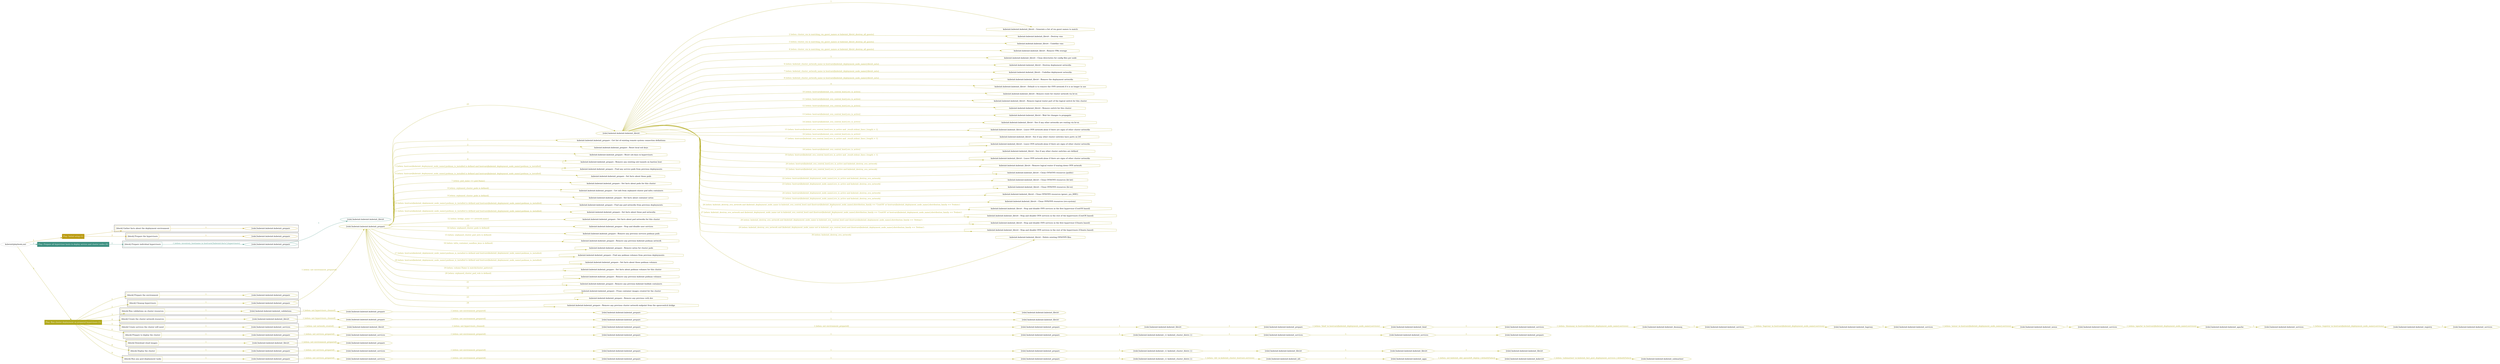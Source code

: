 digraph {
	graph [concentrate=true ordering=in rankdir=LR ratio=fill]
	edge [esep=5 sep=10]
	"kubeinit/playbook.yml" [id=root_node style=dotted]
	play_6c438de4 [label="Play: Initial setup (1)" color="#bb9b11" fontcolor="#ffffff" id=play_6c438de4 shape=box style=filled tooltip=localhost]
	"kubeinit/playbook.yml" -> play_6c438de4 [label="1 " color="#bb9b11" fontcolor="#bb9b11" id=edge_c9838e7c labeltooltip="1 " tooltip="1 "]
	subgraph "kubeinit.kubeinit.kubeinit_prepare" {
		role_e2a52299 [label="[role] kubeinit.kubeinit.kubeinit_prepare" color="#bb9b11" id=role_e2a52299 tooltip="kubeinit.kubeinit.kubeinit_prepare"]
	}
	subgraph "kubeinit.kubeinit.kubeinit_prepare" {
		role_89fa08b9 [label="[role] kubeinit.kubeinit.kubeinit_prepare" color="#bb9b11" id=role_89fa08b9 tooltip="kubeinit.kubeinit.kubeinit_prepare"]
	}
	subgraph "Play: Initial setup (1)" {
		play_6c438de4 -> block_d5673737 [label=1 color="#bb9b11" fontcolor="#bb9b11" id=edge_87b4a35a labeltooltip=1 tooltip=1]
		subgraph cluster_block_d5673737 {
			block_d5673737 [label="[block] Gather facts about the deployment environment" color="#bb9b11" id=block_d5673737 labeltooltip="Gather facts about the deployment environment" shape=box tooltip="Gather facts about the deployment environment"]
			block_d5673737 -> role_e2a52299 [label="1 " color="#bb9b11" fontcolor="#bb9b11" id=edge_3886b5c7 labeltooltip="1 " tooltip="1 "]
		}
		play_6c438de4 -> block_5bb93430 [label=2 color="#bb9b11" fontcolor="#bb9b11" id=edge_b6d29d0e labeltooltip=2 tooltip=2]
		subgraph cluster_block_5bb93430 {
			block_5bb93430 [label="[block] Prepare the hypervisors" color="#bb9b11" id=block_5bb93430 labeltooltip="Prepare the hypervisors" shape=box tooltip="Prepare the hypervisors"]
			block_5bb93430 -> role_89fa08b9 [label="1 " color="#bb9b11" fontcolor="#bb9b11" id=edge_e9c3b674 labeltooltip="1 " tooltip="1 "]
		}
	}
	play_0213e90f [label="Play: Prepare all hypervisor hosts to deploy service and cluster nodes (0)" color="#3c9081" fontcolor="#ffffff" id=play_0213e90f shape=box style=filled tooltip="Play: Prepare all hypervisor hosts to deploy service and cluster nodes (0)"]
	"kubeinit/playbook.yml" -> play_0213e90f [label="2 " color="#3c9081" fontcolor="#3c9081" id=edge_bb0645f5 labeltooltip="2 " tooltip="2 "]
	subgraph "kubeinit.kubeinit.kubeinit_libvirt" {
		role_9c4046f2 [label="[role] kubeinit.kubeinit.kubeinit_libvirt" color="#3c9081" id=role_9c4046f2 tooltip="kubeinit.kubeinit.kubeinit_libvirt"]
	}
	subgraph "kubeinit.kubeinit.kubeinit_prepare" {
		role_f94029c8 [label="[role] kubeinit.kubeinit.kubeinit_prepare" color="#3c9081" id=role_f94029c8 tooltip="kubeinit.kubeinit.kubeinit_prepare"]
		role_f94029c8 -> role_9c4046f2 [label="1 " color="#3c9081" fontcolor="#3c9081" id=edge_d2e367f8 labeltooltip="1 " tooltip="1 "]
	}
	subgraph "Play: Prepare all hypervisor hosts to deploy service and cluster nodes (0)" {
		play_0213e90f -> block_2b6e3a58 [label=1 color="#3c9081" fontcolor="#3c9081" id=edge_1018a3b6 labeltooltip=1 tooltip=1]
		subgraph cluster_block_2b6e3a58 {
			block_2b6e3a58 [label="[block] Prepare individual hypervisors" color="#3c9081" id=block_2b6e3a58 labeltooltip="Prepare individual hypervisors" shape=box tooltip="Prepare individual hypervisors"]
			block_2b6e3a58 -> role_f94029c8 [label="1 [when: inventory_hostname in hostvars['kubeinit-facts'].hypervisors]" color="#3c9081" fontcolor="#3c9081" id=edge_6da91a4b labeltooltip="1 [when: inventory_hostname in hostvars['kubeinit-facts'].hypervisors]" tooltip="1 [when: inventory_hostname in hostvars['kubeinit-facts'].hypervisors]"]
		}
	}
	play_ae735419 [label="Play: Run cluster deployment on prepared hypervisors (1)" color="#b1a91b" fontcolor="#ffffff" id=play_ae735419 shape=box style=filled tooltip=localhost]
	"kubeinit/playbook.yml" -> play_ae735419 [label="3 " color="#b1a91b" fontcolor="#b1a91b" id=edge_485c0c60 labeltooltip="3 " tooltip="3 "]
	subgraph "kubeinit.kubeinit.kubeinit_prepare" {
		role_bccbd981 [label="[role] kubeinit.kubeinit.kubeinit_prepare" color="#b1a91b" id=role_bccbd981 tooltip="kubeinit.kubeinit.kubeinit_prepare"]
	}
	subgraph "kubeinit.kubeinit.kubeinit_libvirt" {
		role_b75bfa97 [label="[role] kubeinit.kubeinit.kubeinit_libvirt" color="#b1a91b" id=role_b75bfa97 tooltip="kubeinit.kubeinit.kubeinit_libvirt"]
		task_b470418b [label="kubeinit.kubeinit.kubeinit_libvirt : Generate a list of vm guest names to match" color="#b1a91b" id=task_b470418b shape=octagon tooltip="kubeinit.kubeinit.kubeinit_libvirt : Generate a list of vm guest names to match"]
		role_b75bfa97 -> task_b470418b [label="1 " color="#b1a91b" fontcolor="#b1a91b" id=edge_7a257df7 labeltooltip="1 " tooltip="1 "]
		task_c68fccbf [label="kubeinit.kubeinit.kubeinit_libvirt : Destroy vms" color="#b1a91b" id=task_c68fccbf shape=octagon tooltip="kubeinit.kubeinit.kubeinit_libvirt : Destroy vms"]
		role_b75bfa97 -> task_c68fccbf [label="2 [when: cluster_vm in matching_vm_guest_names or kubeinit_libvirt_destroy_all_guests]" color="#b1a91b" fontcolor="#b1a91b" id=edge_1b2eab52 labeltooltip="2 [when: cluster_vm in matching_vm_guest_names or kubeinit_libvirt_destroy_all_guests]" tooltip="2 [when: cluster_vm in matching_vm_guest_names or kubeinit_libvirt_destroy_all_guests]"]
		task_81e5d773 [label="kubeinit.kubeinit.kubeinit_libvirt : Undefine vms" color="#b1a91b" id=task_81e5d773 shape=octagon tooltip="kubeinit.kubeinit.kubeinit_libvirt : Undefine vms"]
		role_b75bfa97 -> task_81e5d773 [label="3 [when: cluster_vm in matching_vm_guest_names or kubeinit_libvirt_destroy_all_guests]" color="#b1a91b" fontcolor="#b1a91b" id=edge_c304b1e5 labeltooltip="3 [when: cluster_vm in matching_vm_guest_names or kubeinit_libvirt_destroy_all_guests]" tooltip="3 [when: cluster_vm in matching_vm_guest_names or kubeinit_libvirt_destroy_all_guests]"]
		task_e482b7ef [label="kubeinit.kubeinit.kubeinit_libvirt : Remove VMs storage" color="#b1a91b" id=task_e482b7ef shape=octagon tooltip="kubeinit.kubeinit.kubeinit_libvirt : Remove VMs storage"]
		role_b75bfa97 -> task_e482b7ef [label="4 [when: cluster_vm in matching_vm_guest_names or kubeinit_libvirt_destroy_all_guests]" color="#b1a91b" fontcolor="#b1a91b" id=edge_40bbd809 labeltooltip="4 [when: cluster_vm in matching_vm_guest_names or kubeinit_libvirt_destroy_all_guests]" tooltip="4 [when: cluster_vm in matching_vm_guest_names or kubeinit_libvirt_destroy_all_guests]"]
		task_640c1d11 [label="kubeinit.kubeinit.kubeinit_libvirt : Clean directories for config files per node" color="#b1a91b" id=task_640c1d11 shape=octagon tooltip="kubeinit.kubeinit.kubeinit_libvirt : Clean directories for config files per node"]
		role_b75bfa97 -> task_640c1d11 [label="5 " color="#b1a91b" fontcolor="#b1a91b" id=edge_6081b698 labeltooltip="5 " tooltip="5 "]
		task_8d84571a [label="kubeinit.kubeinit.kubeinit_libvirt : Destroy deployment networks" color="#b1a91b" id=task_8d84571a shape=octagon tooltip="kubeinit.kubeinit.kubeinit_libvirt : Destroy deployment networks"]
		role_b75bfa97 -> task_8d84571a [label="6 [when: kubeinit_cluster_network_name in hostvars[kubeinit_deployment_node_name].libvirt_nets]" color="#b1a91b" fontcolor="#b1a91b" id=edge_4246dcf5 labeltooltip="6 [when: kubeinit_cluster_network_name in hostvars[kubeinit_deployment_node_name].libvirt_nets]" tooltip="6 [when: kubeinit_cluster_network_name in hostvars[kubeinit_deployment_node_name].libvirt_nets]"]
		task_deab60a4 [label="kubeinit.kubeinit.kubeinit_libvirt : Undefine deployment networks" color="#b1a91b" id=task_deab60a4 shape=octagon tooltip="kubeinit.kubeinit.kubeinit_libvirt : Undefine deployment networks"]
		role_b75bfa97 -> task_deab60a4 [label="7 [when: kubeinit_cluster_network_name in hostvars[kubeinit_deployment_node_name].libvirt_nets]" color="#b1a91b" fontcolor="#b1a91b" id=edge_1b6a1fb2 labeltooltip="7 [when: kubeinit_cluster_network_name in hostvars[kubeinit_deployment_node_name].libvirt_nets]" tooltip="7 [when: kubeinit_cluster_network_name in hostvars[kubeinit_deployment_node_name].libvirt_nets]"]
		task_d7a8bf81 [label="kubeinit.kubeinit.kubeinit_libvirt : Remove the deployment networks" color="#b1a91b" id=task_d7a8bf81 shape=octagon tooltip="kubeinit.kubeinit.kubeinit_libvirt : Remove the deployment networks"]
		role_b75bfa97 -> task_d7a8bf81 [label="8 [when: kubeinit_cluster_network_name in hostvars[kubeinit_deployment_node_name].libvirt_nets]" color="#b1a91b" fontcolor="#b1a91b" id=edge_4a83b5ef labeltooltip="8 [when: kubeinit_cluster_network_name in hostvars[kubeinit_deployment_node_name].libvirt_nets]" tooltip="8 [when: kubeinit_cluster_network_name in hostvars[kubeinit_deployment_node_name].libvirt_nets]"]
		task_99dbbc2d [label="kubeinit.kubeinit.kubeinit_libvirt : Default is to remove the OVN network if it is no longer in use" color="#b1a91b" id=task_99dbbc2d shape=octagon tooltip="kubeinit.kubeinit.kubeinit_libvirt : Default is to remove the OVN network if it is no longer in use"]
		role_b75bfa97 -> task_99dbbc2d [label="9 " color="#b1a91b" fontcolor="#b1a91b" id=edge_dc9ea325 labeltooltip="9 " tooltip="9 "]
		task_990afa43 [label="kubeinit.kubeinit.kubeinit_libvirt : Remove route for cluster network via br-ex" color="#b1a91b" id=task_990afa43 shape=octagon tooltip="kubeinit.kubeinit.kubeinit_libvirt : Remove route for cluster network via br-ex"]
		role_b75bfa97 -> task_990afa43 [label="10 [when: hostvars[kubeinit_ovn_central_host].ovs_is_active]" color="#b1a91b" fontcolor="#b1a91b" id=edge_276e968c labeltooltip="10 [when: hostvars[kubeinit_ovn_central_host].ovs_is_active]" tooltip="10 [when: hostvars[kubeinit_ovn_central_host].ovs_is_active]"]
		task_847c1e5b [label="kubeinit.kubeinit.kubeinit_libvirt : Remove logical router port of the logical switch for this cluster" color="#b1a91b" id=task_847c1e5b shape=octagon tooltip="kubeinit.kubeinit.kubeinit_libvirt : Remove logical router port of the logical switch for this cluster"]
		role_b75bfa97 -> task_847c1e5b [label="11 [when: hostvars[kubeinit_ovn_central_host].ovs_is_active]" color="#b1a91b" fontcolor="#b1a91b" id=edge_9be6eb0a labeltooltip="11 [when: hostvars[kubeinit_ovn_central_host].ovs_is_active]" tooltip="11 [when: hostvars[kubeinit_ovn_central_host].ovs_is_active]"]
		task_1169a369 [label="kubeinit.kubeinit.kubeinit_libvirt : Remove switch for this cluster" color="#b1a91b" id=task_1169a369 shape=octagon tooltip="kubeinit.kubeinit.kubeinit_libvirt : Remove switch for this cluster"]
		role_b75bfa97 -> task_1169a369 [label="12 [when: hostvars[kubeinit_ovn_central_host].ovs_is_active]" color="#b1a91b" fontcolor="#b1a91b" id=edge_286fc9a6 labeltooltip="12 [when: hostvars[kubeinit_ovn_central_host].ovs_is_active]" tooltip="12 [when: hostvars[kubeinit_ovn_central_host].ovs_is_active]"]
		task_15e7a977 [label="kubeinit.kubeinit.kubeinit_libvirt : Wait for changes to propagate" color="#b1a91b" id=task_15e7a977 shape=octagon tooltip="kubeinit.kubeinit.kubeinit_libvirt : Wait for changes to propagate"]
		role_b75bfa97 -> task_15e7a977 [label="13 [when: hostvars[kubeinit_ovn_central_host].ovs_is_active]" color="#b1a91b" fontcolor="#b1a91b" id=edge_c46b0468 labeltooltip="13 [when: hostvars[kubeinit_ovn_central_host].ovs_is_active]" tooltip="13 [when: hostvars[kubeinit_ovn_central_host].ovs_is_active]"]
		task_e8fe66f8 [label="kubeinit.kubeinit.kubeinit_libvirt : See if any other networks are routing via br-ex" color="#b1a91b" id=task_e8fe66f8 shape=octagon tooltip="kubeinit.kubeinit.kubeinit_libvirt : See if any other networks are routing via br-ex"]
		role_b75bfa97 -> task_e8fe66f8 [label="14 [when: hostvars[kubeinit_ovn_central_host].ovs_is_active]" color="#b1a91b" fontcolor="#b1a91b" id=edge_583caab8 labeltooltip="14 [when: hostvars[kubeinit_ovn_central_host].ovs_is_active]" tooltip="14 [when: hostvars[kubeinit_ovn_central_host].ovs_is_active]"]
		task_9b6a0be8 [label="kubeinit.kubeinit.kubeinit_libvirt : Leave OVN network alone if there are signs of other cluster networks" color="#b1a91b" id=task_9b6a0be8 shape=octagon tooltip="kubeinit.kubeinit.kubeinit_libvirt : Leave OVN network alone if there are signs of other cluster networks"]
		role_b75bfa97 -> task_9b6a0be8 [label="15 [when: hostvars[kubeinit_ovn_central_host].ovs_is_active and _result.stdout_lines | length > 1]" color="#b1a91b" fontcolor="#b1a91b" id=edge_4ab7f61b labeltooltip="15 [when: hostvars[kubeinit_ovn_central_host].ovs_is_active and _result.stdout_lines | length > 1]" tooltip="15 [when: hostvars[kubeinit_ovn_central_host].ovs_is_active and _result.stdout_lines | length > 1]"]
		task_59860f72 [label="kubeinit.kubeinit.kubeinit_libvirt : See if any other cluster switches have ports on lr0" color="#b1a91b" id=task_59860f72 shape=octagon tooltip="kubeinit.kubeinit.kubeinit_libvirt : See if any other cluster switches have ports on lr0"]
		role_b75bfa97 -> task_59860f72 [label="16 [when: hostvars[kubeinit_ovn_central_host].ovs_is_active]" color="#b1a91b" fontcolor="#b1a91b" id=edge_30db6e55 labeltooltip="16 [when: hostvars[kubeinit_ovn_central_host].ovs_is_active]" tooltip="16 [when: hostvars[kubeinit_ovn_central_host].ovs_is_active]"]
		task_9a5def99 [label="kubeinit.kubeinit.kubeinit_libvirt : Leave OVN network alone if there are signs of other cluster networks" color="#b1a91b" id=task_9a5def99 shape=octagon tooltip="kubeinit.kubeinit.kubeinit_libvirt : Leave OVN network alone if there are signs of other cluster networks"]
		role_b75bfa97 -> task_9a5def99 [label="17 [when: hostvars[kubeinit_ovn_central_host].ovs_is_active and _result.stdout_lines | length > 1]" color="#b1a91b" fontcolor="#b1a91b" id=edge_4e338a5c labeltooltip="17 [when: hostvars[kubeinit_ovn_central_host].ovs_is_active and _result.stdout_lines | length > 1]" tooltip="17 [when: hostvars[kubeinit_ovn_central_host].ovs_is_active and _result.stdout_lines | length > 1]"]
		task_484331dd [label="kubeinit.kubeinit.kubeinit_libvirt : See if any other cluster switches are defined" color="#b1a91b" id=task_484331dd shape=octagon tooltip="kubeinit.kubeinit.kubeinit_libvirt : See if any other cluster switches are defined"]
		role_b75bfa97 -> task_484331dd [label="18 [when: hostvars[kubeinit_ovn_central_host].ovs_is_active]" color="#b1a91b" fontcolor="#b1a91b" id=edge_7a1cfe95 labeltooltip="18 [when: hostvars[kubeinit_ovn_central_host].ovs_is_active]" tooltip="18 [when: hostvars[kubeinit_ovn_central_host].ovs_is_active]"]
		task_b18917c0 [label="kubeinit.kubeinit.kubeinit_libvirt : Leave OVN network alone if there are signs of other cluster networks" color="#b1a91b" id=task_b18917c0 shape=octagon tooltip="kubeinit.kubeinit.kubeinit_libvirt : Leave OVN network alone if there are signs of other cluster networks"]
		role_b75bfa97 -> task_b18917c0 [label="19 [when: hostvars[kubeinit_ovn_central_host].ovs_is_active and _result.stdout_lines | length > 1]" color="#b1a91b" fontcolor="#b1a91b" id=edge_d5a00a48 labeltooltip="19 [when: hostvars[kubeinit_ovn_central_host].ovs_is_active and _result.stdout_lines | length > 1]" tooltip="19 [when: hostvars[kubeinit_ovn_central_host].ovs_is_active and _result.stdout_lines | length > 1]"]
		task_fce10d42 [label="kubeinit.kubeinit.kubeinit_libvirt : Remove logical router if tearing down OVN network" color="#b1a91b" id=task_fce10d42 shape=octagon tooltip="kubeinit.kubeinit.kubeinit_libvirt : Remove logical router if tearing down OVN network"]
		role_b75bfa97 -> task_fce10d42 [label="20 [when: hostvars[kubeinit_ovn_central_host].ovs_is_active and kubeinit_destroy_ovn_network]" color="#b1a91b" fontcolor="#b1a91b" id=edge_b8e171cd labeltooltip="20 [when: hostvars[kubeinit_ovn_central_host].ovs_is_active and kubeinit_destroy_ovn_network]" tooltip="20 [when: hostvars[kubeinit_ovn_central_host].ovs_is_active and kubeinit_destroy_ovn_network]"]
		task_fce4b2c0 [label="kubeinit.kubeinit.kubeinit_libvirt : Clean OVN/OVS resources (public)" color="#b1a91b" id=task_fce4b2c0 shape=octagon tooltip="kubeinit.kubeinit.kubeinit_libvirt : Clean OVN/OVS resources (public)"]
		role_b75bfa97 -> task_fce4b2c0 [label="21 [when: hostvars[kubeinit_ovn_central_host].ovs_is_active and kubeinit_destroy_ovn_network]" color="#b1a91b" fontcolor="#b1a91b" id=edge_3b2e1a74 labeltooltip="21 [when: hostvars[kubeinit_ovn_central_host].ovs_is_active and kubeinit_destroy_ovn_network]" tooltip="21 [when: hostvars[kubeinit_ovn_central_host].ovs_is_active and kubeinit_destroy_ovn_network]"]
		task_b0924977 [label="kubeinit.kubeinit.kubeinit_libvirt : Clean OVN/OVS resources (br-int)" color="#b1a91b" id=task_b0924977 shape=octagon tooltip="kubeinit.kubeinit.kubeinit_libvirt : Clean OVN/OVS resources (br-int)"]
		role_b75bfa97 -> task_b0924977 [label="22 [when: hostvars[kubeinit_deployment_node_name].ovs_is_active and kubeinit_destroy_ovn_network]" color="#b1a91b" fontcolor="#b1a91b" id=edge_f8210d99 labeltooltip="22 [when: hostvars[kubeinit_deployment_node_name].ovs_is_active and kubeinit_destroy_ovn_network]" tooltip="22 [when: hostvars[kubeinit_deployment_node_name].ovs_is_active and kubeinit_destroy_ovn_network]"]
		task_a4643ca5 [label="kubeinit.kubeinit.kubeinit_libvirt : Clean OVN/OVS resources (br-ex)" color="#b1a91b" id=task_a4643ca5 shape=octagon tooltip="kubeinit.kubeinit.kubeinit_libvirt : Clean OVN/OVS resources (br-ex)"]
		role_b75bfa97 -> task_a4643ca5 [label="23 [when: hostvars[kubeinit_deployment_node_name].ovs_is_active and kubeinit_destroy_ovn_network]" color="#b1a91b" fontcolor="#b1a91b" id=edge_1de91ccf labeltooltip="23 [when: hostvars[kubeinit_deployment_node_name].ovs_is_active and kubeinit_destroy_ovn_network]" tooltip="23 [when: hostvars[kubeinit_deployment_node_name].ovs_is_active and kubeinit_destroy_ovn_network]"]
		task_517dd475 [label="kubeinit.kubeinit.kubeinit_libvirt : Clean OVN/OVS resources (genev_sys_6081)" color="#b1a91b" id=task_517dd475 shape=octagon tooltip="kubeinit.kubeinit.kubeinit_libvirt : Clean OVN/OVS resources (genev_sys_6081)"]
		role_b75bfa97 -> task_517dd475 [label="24 [when: hostvars[kubeinit_deployment_node_name].ovs_is_active and kubeinit_destroy_ovn_network]" color="#b1a91b" fontcolor="#b1a91b" id=edge_87a1d85e labeltooltip="24 [when: hostvars[kubeinit_deployment_node_name].ovs_is_active and kubeinit_destroy_ovn_network]" tooltip="24 [when: hostvars[kubeinit_deployment_node_name].ovs_is_active and kubeinit_destroy_ovn_network]"]
		task_0854ad62 [label="kubeinit.kubeinit.kubeinit_libvirt : Clean OVN/OVS resources (ovs-system)" color="#b1a91b" id=task_0854ad62 shape=octagon tooltip="kubeinit.kubeinit.kubeinit_libvirt : Clean OVN/OVS resources (ovs-system)"]
		role_b75bfa97 -> task_0854ad62 [label="25 [when: hostvars[kubeinit_deployment_node_name].ovs_is_active and kubeinit_destroy_ovn_network]" color="#b1a91b" fontcolor="#b1a91b" id=edge_b99a02b0 labeltooltip="25 [when: hostvars[kubeinit_deployment_node_name].ovs_is_active and kubeinit_destroy_ovn_network]" tooltip="25 [when: hostvars[kubeinit_deployment_node_name].ovs_is_active and kubeinit_destroy_ovn_network]"]
		task_e076719c [label="kubeinit.kubeinit.kubeinit_libvirt : Stop and disable OVN services in the first hypervisor (CentOS based)" color="#b1a91b" id=task_e076719c shape=octagon tooltip="kubeinit.kubeinit.kubeinit_libvirt : Stop and disable OVN services in the first hypervisor (CentOS based)"]
		role_b75bfa97 -> task_e076719c [label="26 [when: kubeinit_destroy_ovn_network and (kubeinit_deployment_node_name in kubeinit_ovn_central_host) and (hostvars[kubeinit_deployment_node_name].distribution_family == 'CentOS' or hostvars[kubeinit_deployment_node_name].distribution_family == 'Fedora')
]" color="#b1a91b" fontcolor="#b1a91b" id=edge_a9113ffa labeltooltip="26 [when: kubeinit_destroy_ovn_network and (kubeinit_deployment_node_name in kubeinit_ovn_central_host) and (hostvars[kubeinit_deployment_node_name].distribution_family == 'CentOS' or hostvars[kubeinit_deployment_node_name].distribution_family == 'Fedora')
]" tooltip="26 [when: kubeinit_destroy_ovn_network and (kubeinit_deployment_node_name in kubeinit_ovn_central_host) and (hostvars[kubeinit_deployment_node_name].distribution_family == 'CentOS' or hostvars[kubeinit_deployment_node_name].distribution_family == 'Fedora')
]"]
		task_089b7818 [label="kubeinit.kubeinit.kubeinit_libvirt : Stop and disable OVN services in the rest of the hypervisors (CentOS based)" color="#b1a91b" id=task_089b7818 shape=octagon tooltip="kubeinit.kubeinit.kubeinit_libvirt : Stop and disable OVN services in the rest of the hypervisors (CentOS based)"]
		role_b75bfa97 -> task_089b7818 [label="27 [when: kubeinit_destroy_ovn_network and (kubeinit_deployment_node_name not in kubeinit_ovn_central_host) and (hostvars[kubeinit_deployment_node_name].distribution_family == 'CentOS' or hostvars[kubeinit_deployment_node_name].distribution_family == 'Fedora')
]" color="#b1a91b" fontcolor="#b1a91b" id=edge_8aa4665a labeltooltip="27 [when: kubeinit_destroy_ovn_network and (kubeinit_deployment_node_name not in kubeinit_ovn_central_host) and (hostvars[kubeinit_deployment_node_name].distribution_family == 'CentOS' or hostvars[kubeinit_deployment_node_name].distribution_family == 'Fedora')
]" tooltip="27 [when: kubeinit_destroy_ovn_network and (kubeinit_deployment_node_name not in kubeinit_ovn_central_host) and (hostvars[kubeinit_deployment_node_name].distribution_family == 'CentOS' or hostvars[kubeinit_deployment_node_name].distribution_family == 'Fedora')
]"]
		task_32574642 [label="kubeinit.kubeinit.kubeinit_libvirt : Stop and disable OVN services in the first hypervisor (Ubuntu based)" color="#b1a91b" id=task_32574642 shape=octagon tooltip="kubeinit.kubeinit.kubeinit_libvirt : Stop and disable OVN services in the first hypervisor (Ubuntu based)"]
		role_b75bfa97 -> task_32574642 [label="28 [when: kubeinit_destroy_ovn_network and (kubeinit_deployment_node_name in kubeinit_ovn_central_host) and (hostvars[kubeinit_deployment_node_name].distribution_family == 'Debian')
]" color="#b1a91b" fontcolor="#b1a91b" id=edge_cac192c2 labeltooltip="28 [when: kubeinit_destroy_ovn_network and (kubeinit_deployment_node_name in kubeinit_ovn_central_host) and (hostvars[kubeinit_deployment_node_name].distribution_family == 'Debian')
]" tooltip="28 [when: kubeinit_destroy_ovn_network and (kubeinit_deployment_node_name in kubeinit_ovn_central_host) and (hostvars[kubeinit_deployment_node_name].distribution_family == 'Debian')
]"]
		task_70d348da [label="kubeinit.kubeinit.kubeinit_libvirt : Stop and disable OVN services in the rest of the hypervisors (Ubuntu based)" color="#b1a91b" id=task_70d348da shape=octagon tooltip="kubeinit.kubeinit.kubeinit_libvirt : Stop and disable OVN services in the rest of the hypervisors (Ubuntu based)"]
		role_b75bfa97 -> task_70d348da [label="29 [when: kubeinit_destroy_ovn_network and (kubeinit_deployment_node_name not in kubeinit_ovn_central_host) and (hostvars[kubeinit_deployment_node_name].distribution_family == 'Debian')
]" color="#b1a91b" fontcolor="#b1a91b" id=edge_734a4c27 labeltooltip="29 [when: kubeinit_destroy_ovn_network and (kubeinit_deployment_node_name not in kubeinit_ovn_central_host) and (hostvars[kubeinit_deployment_node_name].distribution_family == 'Debian')
]" tooltip="29 [when: kubeinit_destroy_ovn_network and (kubeinit_deployment_node_name not in kubeinit_ovn_central_host) and (hostvars[kubeinit_deployment_node_name].distribution_family == 'Debian')
]"]
		task_c6a5cb8e [label="kubeinit.kubeinit.kubeinit_libvirt : Delete existing OVS/OVN files" color="#b1a91b" id=task_c6a5cb8e shape=octagon tooltip="kubeinit.kubeinit.kubeinit_libvirt : Delete existing OVS/OVN files"]
		role_b75bfa97 -> task_c6a5cb8e [label="30 [when: kubeinit_destroy_ovn_network]" color="#b1a91b" fontcolor="#b1a91b" id=edge_4c12ac3b labeltooltip="30 [when: kubeinit_destroy_ovn_network]" tooltip="30 [when: kubeinit_destroy_ovn_network]"]
	}
	subgraph "kubeinit.kubeinit.kubeinit_prepare" {
		role_3ca8f7ea [label="[role] kubeinit.kubeinit.kubeinit_prepare" color="#b1a91b" id=role_3ca8f7ea tooltip="kubeinit.kubeinit.kubeinit_prepare"]
		task_46d36427 [label="kubeinit.kubeinit.kubeinit_prepare : Get list of existing remote system connection definitions" color="#b1a91b" id=task_46d36427 shape=octagon tooltip="kubeinit.kubeinit.kubeinit_prepare : Get list of existing remote system connection definitions"]
		role_3ca8f7ea -> task_46d36427 [label="1 " color="#b1a91b" fontcolor="#b1a91b" id=edge_a3ef722d labeltooltip="1 " tooltip="1 "]
		task_87145ca0 [label="kubeinit.kubeinit.kubeinit_prepare : Reset local ssh keys" color="#b1a91b" id=task_87145ca0 shape=octagon tooltip="kubeinit.kubeinit.kubeinit_prepare : Reset local ssh keys"]
		role_3ca8f7ea -> task_87145ca0 [label="2 " color="#b1a91b" fontcolor="#b1a91b" id=edge_9e39bb88 labeltooltip="2 " tooltip="2 "]
		task_5b5edc6c [label="kubeinit.kubeinit.kubeinit_prepare : Reset ssh keys in hypervisors" color="#b1a91b" id=task_5b5edc6c shape=octagon tooltip="kubeinit.kubeinit.kubeinit_prepare : Reset ssh keys in hypervisors"]
		role_3ca8f7ea -> task_5b5edc6c [label="3 " color="#b1a91b" fontcolor="#b1a91b" id=edge_74031b9a labeltooltip="3 " tooltip="3 "]
		task_24deb45a [label="kubeinit.kubeinit.kubeinit_prepare : Remove any existing ssh tunnels on bastion host" color="#b1a91b" id=task_24deb45a shape=octagon tooltip="kubeinit.kubeinit.kubeinit_prepare : Remove any existing ssh tunnels on bastion host"]
		role_3ca8f7ea -> task_24deb45a [label="4 " color="#b1a91b" fontcolor="#b1a91b" id=edge_8d4d4241 labeltooltip="4 " tooltip="4 "]
		task_1e1cb569 [label="kubeinit.kubeinit.kubeinit_prepare : Find any service pods from previous deployments" color="#b1a91b" id=task_1e1cb569 shape=octagon tooltip="kubeinit.kubeinit.kubeinit_prepare : Find any service pods from previous deployments"]
		role_3ca8f7ea -> task_1e1cb569 [label="5 [when: hostvars[kubeinit_deployment_node_name].podman_is_installed is defined and hostvars[kubeinit_deployment_node_name].podman_is_installed]" color="#b1a91b" fontcolor="#b1a91b" id=edge_782c5e02 labeltooltip="5 [when: hostvars[kubeinit_deployment_node_name].podman_is_installed is defined and hostvars[kubeinit_deployment_node_name].podman_is_installed]" tooltip="5 [when: hostvars[kubeinit_deployment_node_name].podman_is_installed is defined and hostvars[kubeinit_deployment_node_name].podman_is_installed]"]
		task_d7a8f17d [label="kubeinit.kubeinit.kubeinit_prepare : Set facts about those pods" color="#b1a91b" id=task_d7a8f17d shape=octagon tooltip="kubeinit.kubeinit.kubeinit_prepare : Set facts about those pods"]
		role_3ca8f7ea -> task_d7a8f17d [label="6 [when: hostvars[kubeinit_deployment_node_name].podman_is_installed is defined and hostvars[kubeinit_deployment_node_name].podman_is_installed]" color="#b1a91b" fontcolor="#b1a91b" id=edge_41323c6a labeltooltip="6 [when: hostvars[kubeinit_deployment_node_name].podman_is_installed is defined and hostvars[kubeinit_deployment_node_name].podman_is_installed]" tooltip="6 [when: hostvars[kubeinit_deployment_node_name].podman_is_installed is defined and hostvars[kubeinit_deployment_node_name].podman_is_installed]"]
		task_c11cd030 [label="kubeinit.kubeinit.kubeinit_prepare : Set facts about pods for this cluster" color="#b1a91b" id=task_c11cd030 shape=octagon tooltip="kubeinit.kubeinit.kubeinit_prepare : Set facts about pods for this cluster"]
		role_3ca8f7ea -> task_c11cd030 [label="7 [when: pod_name == pod.Name]" color="#b1a91b" fontcolor="#b1a91b" id=edge_4c6c41a9 labeltooltip="7 [when: pod_name == pod.Name]" tooltip="7 [when: pod_name == pod.Name]"]
		task_a9987d6d [label="kubeinit.kubeinit.kubeinit_prepare : Get info from orphaned cluster pod infra containers" color="#b1a91b" id=task_a9987d6d shape=octagon tooltip="kubeinit.kubeinit.kubeinit_prepare : Get info from orphaned cluster pod infra containers"]
		role_3ca8f7ea -> task_a9987d6d [label="8 [when: orphaned_cluster_pods is defined]" color="#b1a91b" fontcolor="#b1a91b" id=edge_a3029d1c labeltooltip="8 [when: orphaned_cluster_pods is defined]" tooltip="8 [when: orphaned_cluster_pods is defined]"]
		task_319836e5 [label="kubeinit.kubeinit.kubeinit_prepare : Set facts about container netns" color="#b1a91b" id=task_319836e5 shape=octagon tooltip="kubeinit.kubeinit.kubeinit_prepare : Set facts about container netns"]
		role_3ca8f7ea -> task_319836e5 [label="9 [when: orphaned_cluster_pods is defined]" color="#b1a91b" fontcolor="#b1a91b" id=edge_6cba5d56 labeltooltip="9 [when: orphaned_cluster_pods is defined]" tooltip="9 [when: orphaned_cluster_pods is defined]"]
		task_7f5f22ce [label="kubeinit.kubeinit.kubeinit_prepare : Find any pod networks from previous deployments" color="#b1a91b" id=task_7f5f22ce shape=octagon tooltip="kubeinit.kubeinit.kubeinit_prepare : Find any pod networks from previous deployments"]
		role_3ca8f7ea -> task_7f5f22ce [label="10 [when: hostvars[kubeinit_deployment_node_name].podman_is_installed is defined and hostvars[kubeinit_deployment_node_name].podman_is_installed]" color="#b1a91b" fontcolor="#b1a91b" id=edge_e7e5c672 labeltooltip="10 [when: hostvars[kubeinit_deployment_node_name].podman_is_installed is defined and hostvars[kubeinit_deployment_node_name].podman_is_installed]" tooltip="10 [when: hostvars[kubeinit_deployment_node_name].podman_is_installed is defined and hostvars[kubeinit_deployment_node_name].podman_is_installed]"]
		task_79a7b035 [label="kubeinit.kubeinit.kubeinit_prepare : Set facts about those pod networks" color="#b1a91b" id=task_79a7b035 shape=octagon tooltip="kubeinit.kubeinit.kubeinit_prepare : Set facts about those pod networks"]
		role_3ca8f7ea -> task_79a7b035 [label="11 [when: hostvars[kubeinit_deployment_node_name].podman_is_installed is defined and hostvars[kubeinit_deployment_node_name].podman_is_installed]" color="#b1a91b" fontcolor="#b1a91b" id=edge_bb71873d labeltooltip="11 [when: hostvars[kubeinit_deployment_node_name].podman_is_installed is defined and hostvars[kubeinit_deployment_node_name].podman_is_installed]" tooltip="11 [when: hostvars[kubeinit_deployment_node_name].podman_is_installed is defined and hostvars[kubeinit_deployment_node_name].podman_is_installed]"]
		task_67a291ff [label="kubeinit.kubeinit.kubeinit_prepare : Set facts about pod networks for this cluster" color="#b1a91b" id=task_67a291ff shape=octagon tooltip="kubeinit.kubeinit.kubeinit_prepare : Set facts about pod networks for this cluster"]
		role_3ca8f7ea -> task_67a291ff [label="12 [when: bridge_name == network.name]" color="#b1a91b" fontcolor="#b1a91b" id=edge_0c33bb1a labeltooltip="12 [when: bridge_name == network.name]" tooltip="12 [when: bridge_name == network.name]"]
		task_b696155f [label="kubeinit.kubeinit.kubeinit_prepare : Stop and disable user services" color="#b1a91b" id=task_b696155f shape=octagon tooltip="kubeinit.kubeinit.kubeinit_prepare : Stop and disable user services"]
		role_3ca8f7ea -> task_b696155f [label="13 " color="#b1a91b" fontcolor="#b1a91b" id=edge_220a8b5f labeltooltip="13 " tooltip="13 "]
		task_d030c208 [label="kubeinit.kubeinit.kubeinit_prepare : Remove any previous services podman pods" color="#b1a91b" id=task_d030c208 shape=octagon tooltip="kubeinit.kubeinit.kubeinit_prepare : Remove any previous services podman pods"]
		role_3ca8f7ea -> task_d030c208 [label="14 [when: orphaned_cluster_pods is defined]" color="#b1a91b" fontcolor="#b1a91b" id=edge_c897f299 labeltooltip="14 [when: orphaned_cluster_pods is defined]" tooltip="14 [when: orphaned_cluster_pods is defined]"]
		task_1bad9dfa [label="kubeinit.kubeinit.kubeinit_prepare : Remove any previous kubeinit podman network" color="#b1a91b" id=task_1bad9dfa shape=octagon tooltip="kubeinit.kubeinit.kubeinit_prepare : Remove any previous kubeinit podman network"]
		role_3ca8f7ea -> task_1bad9dfa [label="15 [when: orphaned_cluster_pod_nets is defined]" color="#b1a91b" fontcolor="#b1a91b" id=edge_c7ac347a labeltooltip="15 [when: orphaned_cluster_pod_nets is defined]" tooltip="15 [when: orphaned_cluster_pod_nets is defined]"]
		task_fe6a1c5d [label="kubeinit.kubeinit.kubeinit_prepare : Remove netns for cluster pods" color="#b1a91b" id=task_fe6a1c5d shape=octagon tooltip="kubeinit.kubeinit.kubeinit_prepare : Remove netns for cluster pods"]
		role_3ca8f7ea -> task_fe6a1c5d [label="16 [when: infra_container_sandbox_keys is defined]" color="#b1a91b" fontcolor="#b1a91b" id=edge_9cac5286 labeltooltip="16 [when: infra_container_sandbox_keys is defined]" tooltip="16 [when: infra_container_sandbox_keys is defined]"]
		task_b246d76a [label="kubeinit.kubeinit.kubeinit_prepare : Find any podman volumes from previous deployments" color="#b1a91b" id=task_b246d76a shape=octagon tooltip="kubeinit.kubeinit.kubeinit_prepare : Find any podman volumes from previous deployments"]
		role_3ca8f7ea -> task_b246d76a [label="17 [when: hostvars[kubeinit_deployment_node_name].podman_is_installed is defined and hostvars[kubeinit_deployment_node_name].podman_is_installed]" color="#b1a91b" fontcolor="#b1a91b" id=edge_230a004e labeltooltip="17 [when: hostvars[kubeinit_deployment_node_name].podman_is_installed is defined and hostvars[kubeinit_deployment_node_name].podman_is_installed]" tooltip="17 [when: hostvars[kubeinit_deployment_node_name].podman_is_installed is defined and hostvars[kubeinit_deployment_node_name].podman_is_installed]"]
		task_aab28c39 [label="kubeinit.kubeinit.kubeinit_prepare : Set facts about those podman volumes" color="#b1a91b" id=task_aab28c39 shape=octagon tooltip="kubeinit.kubeinit.kubeinit_prepare : Set facts about those podman volumes"]
		role_3ca8f7ea -> task_aab28c39 [label="18 [when: hostvars[kubeinit_deployment_node_name].podman_is_installed is defined and hostvars[kubeinit_deployment_node_name].podman_is_installed]" color="#b1a91b" fontcolor="#b1a91b" id=edge_b58ae8b1 labeltooltip="18 [when: hostvars[kubeinit_deployment_node_name].podman_is_installed is defined and hostvars[kubeinit_deployment_node_name].podman_is_installed]" tooltip="18 [when: hostvars[kubeinit_deployment_node_name].podman_is_installed is defined and hostvars[kubeinit_deployment_node_name].podman_is_installed]"]
		task_427c343e [label="kubeinit.kubeinit.kubeinit_prepare : Set facts about podman volumes for this cluster" color="#b1a91b" id=task_427c343e shape=octagon tooltip="kubeinit.kubeinit.kubeinit_prepare : Set facts about podman volumes for this cluster"]
		role_3ca8f7ea -> task_427c343e [label="19 [when: volume.Name is match(cluster_pattern)]" color="#b1a91b" fontcolor="#b1a91b" id=edge_e9c29459 labeltooltip="19 [when: volume.Name is match(cluster_pattern)]" tooltip="19 [when: volume.Name is match(cluster_pattern)]"]
		task_d7091c8e [label="kubeinit.kubeinit.kubeinit_prepare : Remove any previous kubeinit podman volumes" color="#b1a91b" id=task_d7091c8e shape=octagon tooltip="kubeinit.kubeinit.kubeinit_prepare : Remove any previous kubeinit podman volumes"]
		role_3ca8f7ea -> task_d7091c8e [label="20 [when: orphaned_cluster_pod_vols is defined]" color="#b1a91b" fontcolor="#b1a91b" id=edge_cbc26212 labeltooltip="20 [when: orphaned_cluster_pod_vols is defined]" tooltip="20 [when: orphaned_cluster_pod_vols is defined]"]
		task_bc3b962b [label="kubeinit.kubeinit.kubeinit_prepare : Remove any previous kubeinit buildah containers" color="#b1a91b" id=task_bc3b962b shape=octagon tooltip="kubeinit.kubeinit.kubeinit_prepare : Remove any previous kubeinit buildah containers"]
		role_3ca8f7ea -> task_bc3b962b [label="21 " color="#b1a91b" fontcolor="#b1a91b" id=edge_5019be6a labeltooltip="21 " tooltip="21 "]
		task_933ac27c [label="kubeinit.kubeinit.kubeinit_prepare : Prune container images created for the cluster" color="#b1a91b" id=task_933ac27c shape=octagon tooltip="kubeinit.kubeinit.kubeinit_prepare : Prune container images created for the cluster"]
		role_3ca8f7ea -> task_933ac27c [label="22 " color="#b1a91b" fontcolor="#b1a91b" id=edge_3e96d7fc labeltooltip="22 " tooltip="22 "]
		task_2ae40016 [label="kubeinit.kubeinit.kubeinit_prepare : Remove any previous veth dev" color="#b1a91b" id=task_2ae40016 shape=octagon tooltip="kubeinit.kubeinit.kubeinit_prepare : Remove any previous veth dev"]
		role_3ca8f7ea -> task_2ae40016 [label="23 " color="#b1a91b" fontcolor="#b1a91b" id=edge_5deb03b6 labeltooltip="23 " tooltip="23 "]
		task_1e55949e [label="kubeinit.kubeinit.kubeinit_prepare : Remove any previous cluster network endpoint from the openvswitch bridge" color="#b1a91b" id=task_1e55949e shape=octagon tooltip="kubeinit.kubeinit.kubeinit_prepare : Remove any previous cluster network endpoint from the openvswitch bridge"]
		role_3ca8f7ea -> task_1e55949e [label="24 " color="#b1a91b" fontcolor="#b1a91b" id=edge_3832a5ff labeltooltip="24 " tooltip="24 "]
		role_3ca8f7ea -> role_b75bfa97 [label="25 " color="#b1a91b" fontcolor="#b1a91b" id=edge_91d0ac41 labeltooltip="25 " tooltip="25 "]
	}
	subgraph "kubeinit.kubeinit.kubeinit_prepare" {
		role_8a6ed25d [label="[role] kubeinit.kubeinit.kubeinit_prepare" color="#b1a91b" id=role_8a6ed25d tooltip="kubeinit.kubeinit.kubeinit_prepare"]
		role_8a6ed25d -> role_3ca8f7ea [label="1 [when: not environment_prepared]" color="#b1a91b" fontcolor="#b1a91b" id=edge_79b62d8b labeltooltip="1 [when: not environment_prepared]" tooltip="1 [when: not environment_prepared]"]
	}
	subgraph "kubeinit.kubeinit.kubeinit_libvirt" {
		role_442d2517 [label="[role] kubeinit.kubeinit.kubeinit_libvirt" color="#b1a91b" id=role_442d2517 tooltip="kubeinit.kubeinit.kubeinit_libvirt"]
	}
	subgraph "kubeinit.kubeinit.kubeinit_prepare" {
		role_2825f30d [label="[role] kubeinit.kubeinit.kubeinit_prepare" color="#b1a91b" id=role_2825f30d tooltip="kubeinit.kubeinit.kubeinit_prepare"]
		role_2825f30d -> role_442d2517 [label="1 " color="#b1a91b" fontcolor="#b1a91b" id=edge_e070e935 labeltooltip="1 " tooltip="1 "]
	}
	subgraph "kubeinit.kubeinit.kubeinit_prepare" {
		role_944d1ba7 [label="[role] kubeinit.kubeinit.kubeinit_prepare" color="#b1a91b" id=role_944d1ba7 tooltip="kubeinit.kubeinit.kubeinit_prepare"]
		role_944d1ba7 -> role_2825f30d [label="1 [when: not environment_prepared]" color="#b1a91b" fontcolor="#b1a91b" id=edge_4ae43348 labeltooltip="1 [when: not environment_prepared]" tooltip="1 [when: not environment_prepared]"]
	}
	subgraph "kubeinit.kubeinit.kubeinit_validations" {
		role_7b4a57c9 [label="[role] kubeinit.kubeinit.kubeinit_validations" color="#b1a91b" id=role_7b4a57c9 tooltip="kubeinit.kubeinit.kubeinit_validations"]
		role_7b4a57c9 -> role_944d1ba7 [label="1 [when: not hypervisors_cleaned]" color="#b1a91b" fontcolor="#b1a91b" id=edge_911f8f95 labeltooltip="1 [when: not hypervisors_cleaned]" tooltip="1 [when: not hypervisors_cleaned]"]
	}
	subgraph "kubeinit.kubeinit.kubeinit_libvirt" {
		role_7ebadc66 [label="[role] kubeinit.kubeinit.kubeinit_libvirt" color="#b1a91b" id=role_7ebadc66 tooltip="kubeinit.kubeinit.kubeinit_libvirt"]
	}
	subgraph "kubeinit.kubeinit.kubeinit_prepare" {
		role_b30bb274 [label="[role] kubeinit.kubeinit.kubeinit_prepare" color="#b1a91b" id=role_b30bb274 tooltip="kubeinit.kubeinit.kubeinit_prepare"]
		role_b30bb274 -> role_7ebadc66 [label="1 " color="#b1a91b" fontcolor="#b1a91b" id=edge_5b52fb5e labeltooltip="1 " tooltip="1 "]
	}
	subgraph "kubeinit.kubeinit.kubeinit_prepare" {
		role_da90a8bc [label="[role] kubeinit.kubeinit.kubeinit_prepare" color="#b1a91b" id=role_da90a8bc tooltip="kubeinit.kubeinit.kubeinit_prepare"]
		role_da90a8bc -> role_b30bb274 [label="1 [when: not environment_prepared]" color="#b1a91b" fontcolor="#b1a91b" id=edge_5f88f907 labeltooltip="1 [when: not environment_prepared]" tooltip="1 [when: not environment_prepared]"]
	}
	subgraph "kubeinit.kubeinit.kubeinit_libvirt" {
		role_bec60fcb [label="[role] kubeinit.kubeinit.kubeinit_libvirt" color="#b1a91b" id=role_bec60fcb tooltip="kubeinit.kubeinit.kubeinit_libvirt"]
		role_bec60fcb -> role_da90a8bc [label="1 [when: not hypervisors_cleaned]" color="#b1a91b" fontcolor="#b1a91b" id=edge_016aafcd labeltooltip="1 [when: not hypervisors_cleaned]" tooltip="1 [when: not hypervisors_cleaned]"]
	}
	subgraph "kubeinit.kubeinit.kubeinit_services" {
		role_8196faa2 [label="[role] kubeinit.kubeinit.kubeinit_services" color="#b1a91b" id=role_8196faa2 tooltip="kubeinit.kubeinit.kubeinit_services"]
	}
	subgraph "kubeinit.kubeinit.kubeinit_registry" {
		role_984620a5 [label="[role] kubeinit.kubeinit.kubeinit_registry" color="#b1a91b" id=role_984620a5 tooltip="kubeinit.kubeinit.kubeinit_registry"]
		role_984620a5 -> role_8196faa2 [label="1 " color="#b1a91b" fontcolor="#b1a91b" id=edge_a18b8ca0 labeltooltip="1 " tooltip="1 "]
	}
	subgraph "kubeinit.kubeinit.kubeinit_services" {
		role_9e794286 [label="[role] kubeinit.kubeinit.kubeinit_services" color="#b1a91b" id=role_9e794286 tooltip="kubeinit.kubeinit.kubeinit_services"]
		role_9e794286 -> role_984620a5 [label="1 [when: 'registry' in hostvars[kubeinit_deployment_node_name].services]" color="#b1a91b" fontcolor="#b1a91b" id=edge_a43b7d94 labeltooltip="1 [when: 'registry' in hostvars[kubeinit_deployment_node_name].services]" tooltip="1 [when: 'registry' in hostvars[kubeinit_deployment_node_name].services]"]
	}
	subgraph "kubeinit.kubeinit.kubeinit_apache" {
		role_bf9cc82c [label="[role] kubeinit.kubeinit.kubeinit_apache" color="#b1a91b" id=role_bf9cc82c tooltip="kubeinit.kubeinit.kubeinit_apache"]
		role_bf9cc82c -> role_9e794286 [label="1 " color="#b1a91b" fontcolor="#b1a91b" id=edge_40758eae labeltooltip="1 " tooltip="1 "]
	}
	subgraph "kubeinit.kubeinit.kubeinit_services" {
		role_f5dd70d6 [label="[role] kubeinit.kubeinit.kubeinit_services" color="#b1a91b" id=role_f5dd70d6 tooltip="kubeinit.kubeinit.kubeinit_services"]
		role_f5dd70d6 -> role_bf9cc82c [label="1 [when: 'apache' in hostvars[kubeinit_deployment_node_name].services]" color="#b1a91b" fontcolor="#b1a91b" id=edge_2125d925 labeltooltip="1 [when: 'apache' in hostvars[kubeinit_deployment_node_name].services]" tooltip="1 [when: 'apache' in hostvars[kubeinit_deployment_node_name].services]"]
	}
	subgraph "kubeinit.kubeinit.kubeinit_nexus" {
		role_9ee303cf [label="[role] kubeinit.kubeinit.kubeinit_nexus" color="#b1a91b" id=role_9ee303cf tooltip="kubeinit.kubeinit.kubeinit_nexus"]
		role_9ee303cf -> role_f5dd70d6 [label="1 " color="#b1a91b" fontcolor="#b1a91b" id=edge_71681c77 labeltooltip="1 " tooltip="1 "]
	}
	subgraph "kubeinit.kubeinit.kubeinit_services" {
		role_4e617dfd [label="[role] kubeinit.kubeinit.kubeinit_services" color="#b1a91b" id=role_4e617dfd tooltip="kubeinit.kubeinit.kubeinit_services"]
		role_4e617dfd -> role_9ee303cf [label="1 [when: 'nexus' in hostvars[kubeinit_deployment_node_name].services]" color="#b1a91b" fontcolor="#b1a91b" id=edge_216a42bc labeltooltip="1 [when: 'nexus' in hostvars[kubeinit_deployment_node_name].services]" tooltip="1 [when: 'nexus' in hostvars[kubeinit_deployment_node_name].services]"]
	}
	subgraph "kubeinit.kubeinit.kubeinit_haproxy" {
		role_463b5611 [label="[role] kubeinit.kubeinit.kubeinit_haproxy" color="#b1a91b" id=role_463b5611 tooltip="kubeinit.kubeinit.kubeinit_haproxy"]
		role_463b5611 -> role_4e617dfd [label="1 " color="#b1a91b" fontcolor="#b1a91b" id=edge_1666f638 labeltooltip="1 " tooltip="1 "]
	}
	subgraph "kubeinit.kubeinit.kubeinit_services" {
		role_a2d1dbb3 [label="[role] kubeinit.kubeinit.kubeinit_services" color="#b1a91b" id=role_a2d1dbb3 tooltip="kubeinit.kubeinit.kubeinit_services"]
		role_a2d1dbb3 -> role_463b5611 [label="1 [when: 'haproxy' in hostvars[kubeinit_deployment_node_name].services]" color="#b1a91b" fontcolor="#b1a91b" id=edge_37f3119f labeltooltip="1 [when: 'haproxy' in hostvars[kubeinit_deployment_node_name].services]" tooltip="1 [when: 'haproxy' in hostvars[kubeinit_deployment_node_name].services]"]
	}
	subgraph "kubeinit.kubeinit.kubeinit_dnsmasq" {
		role_63030a6c [label="[role] kubeinit.kubeinit.kubeinit_dnsmasq" color="#b1a91b" id=role_63030a6c tooltip="kubeinit.kubeinit.kubeinit_dnsmasq"]
		role_63030a6c -> role_a2d1dbb3 [label="1 " color="#b1a91b" fontcolor="#b1a91b" id=edge_141f77c6 labeltooltip="1 " tooltip="1 "]
	}
	subgraph "kubeinit.kubeinit.kubeinit_services" {
		role_89222243 [label="[role] kubeinit.kubeinit.kubeinit_services" color="#b1a91b" id=role_89222243 tooltip="kubeinit.kubeinit.kubeinit_services"]
		role_89222243 -> role_63030a6c [label="1 [when: 'dnsmasq' in hostvars[kubeinit_deployment_node_name].services]" color="#b1a91b" fontcolor="#b1a91b" id=edge_d3ea5bf0 labeltooltip="1 [when: 'dnsmasq' in hostvars[kubeinit_deployment_node_name].services]" tooltip="1 [when: 'dnsmasq' in hostvars[kubeinit_deployment_node_name].services]"]
	}
	subgraph "kubeinit.kubeinit.kubeinit_bind" {
		role_8d8bbf67 [label="[role] kubeinit.kubeinit.kubeinit_bind" color="#b1a91b" id=role_8d8bbf67 tooltip="kubeinit.kubeinit.kubeinit_bind"]
		role_8d8bbf67 -> role_89222243 [label="1 " color="#b1a91b" fontcolor="#b1a91b" id=edge_8d71c064 labeltooltip="1 " tooltip="1 "]
	}
	subgraph "kubeinit.kubeinit.kubeinit_prepare" {
		role_aa1e0f8c [label="[role] kubeinit.kubeinit.kubeinit_prepare" color="#b1a91b" id=role_aa1e0f8c tooltip="kubeinit.kubeinit.kubeinit_prepare"]
		role_aa1e0f8c -> role_8d8bbf67 [label="1 [when: 'bind' in hostvars[kubeinit_deployment_node_name].services]" color="#b1a91b" fontcolor="#b1a91b" id=edge_d663d5e9 labeltooltip="1 [when: 'bind' in hostvars[kubeinit_deployment_node_name].services]" tooltip="1 [when: 'bind' in hostvars[kubeinit_deployment_node_name].services]"]
	}
	subgraph "kubeinit.kubeinit.kubeinit_libvirt" {
		role_092b355f [label="[role] kubeinit.kubeinit.kubeinit_libvirt" color="#b1a91b" id=role_092b355f tooltip="kubeinit.kubeinit.kubeinit_libvirt"]
		role_092b355f -> role_aa1e0f8c [label="1 " color="#b1a91b" fontcolor="#b1a91b" id=edge_d1b62108 labeltooltip="1 " tooltip="1 "]
	}
	subgraph "kubeinit.kubeinit.kubeinit_prepare" {
		role_6776813d [label="[role] kubeinit.kubeinit.kubeinit_prepare" color="#b1a91b" id=role_6776813d tooltip="kubeinit.kubeinit.kubeinit_prepare"]
		role_6776813d -> role_092b355f [label="1 " color="#b1a91b" fontcolor="#b1a91b" id=edge_f146470b labeltooltip="1 " tooltip="1 "]
	}
	subgraph "kubeinit.kubeinit.kubeinit_prepare" {
		role_4126099b [label="[role] kubeinit.kubeinit.kubeinit_prepare" color="#b1a91b" id=role_4126099b tooltip="kubeinit.kubeinit.kubeinit_prepare"]
		role_4126099b -> role_6776813d [label="1 [when: not environment_prepared]" color="#b1a91b" fontcolor="#b1a91b" id=edge_7a61707f labeltooltip="1 [when: not environment_prepared]" tooltip="1 [when: not environment_prepared]"]
	}
	subgraph "kubeinit.kubeinit.kubeinit_libvirt" {
		role_b94c36bf [label="[role] kubeinit.kubeinit.kubeinit_libvirt" color="#b1a91b" id=role_b94c36bf tooltip="kubeinit.kubeinit.kubeinit_libvirt"]
		role_b94c36bf -> role_4126099b [label="1 [when: not hypervisors_cleaned]" color="#b1a91b" fontcolor="#b1a91b" id=edge_0f6b6b4b labeltooltip="1 [when: not hypervisors_cleaned]" tooltip="1 [when: not hypervisors_cleaned]"]
	}
	subgraph "kubeinit.kubeinit.kubeinit_services" {
		role_7f93f304 [label="[role] kubeinit.kubeinit.kubeinit_services" color="#b1a91b" id=role_7f93f304 tooltip="kubeinit.kubeinit.kubeinit_services"]
		role_7f93f304 -> role_b94c36bf [label="1 [when: not network_created]" color="#b1a91b" fontcolor="#b1a91b" id=edge_eb0efd0d labeltooltip="1 [when: not network_created]" tooltip="1 [when: not network_created]"]
	}
	subgraph "kubeinit.kubeinit.kubeinit_prepare" {
		role_9fd61b7f [label="[role] kubeinit.kubeinit.kubeinit_prepare" color="#b1a91b" id=role_9fd61b7f tooltip="kubeinit.kubeinit.kubeinit_prepare"]
	}
	subgraph "kubeinit.kubeinit.kubeinit_services" {
		role_da1f880d [label="[role] kubeinit.kubeinit.kubeinit_services" color="#b1a91b" id=role_da1f880d tooltip="kubeinit.kubeinit.kubeinit_services"]
		role_da1f880d -> role_9fd61b7f [label="1 " color="#b1a91b" fontcolor="#b1a91b" id=edge_155c7cba labeltooltip="1 " tooltip="1 "]
	}
	subgraph "kubeinit.kubeinit.kubeinit_services" {
		role_87206809 [label="[role] kubeinit.kubeinit.kubeinit_services" color="#b1a91b" id=role_87206809 tooltip="kubeinit.kubeinit.kubeinit_services"]
		role_87206809 -> role_da1f880d [label="1 " color="#b1a91b" fontcolor="#b1a91b" id=edge_760b9a14 labeltooltip="1 " tooltip="1 "]
	}
	subgraph "kubeinit.kubeinit.kubeinit_{{ kubeinit_cluster_distro }}" {
		role_2ce6c0fd [label="[role] kubeinit.kubeinit.kubeinit_{{ kubeinit_cluster_distro }}" color="#b1a91b" id=role_2ce6c0fd tooltip="kubeinit.kubeinit.kubeinit_{{ kubeinit_cluster_distro }}"]
		role_2ce6c0fd -> role_87206809 [label="1 " color="#b1a91b" fontcolor="#b1a91b" id=edge_25d1e2a5 labeltooltip="1 " tooltip="1 "]
	}
	subgraph "kubeinit.kubeinit.kubeinit_prepare" {
		role_57af6b0d [label="[role] kubeinit.kubeinit.kubeinit_prepare" color="#b1a91b" id=role_57af6b0d tooltip="kubeinit.kubeinit.kubeinit_prepare"]
		role_57af6b0d -> role_2ce6c0fd [label="1 " color="#b1a91b" fontcolor="#b1a91b" id=edge_35cadcc6 labeltooltip="1 " tooltip="1 "]
	}
	subgraph "kubeinit.kubeinit.kubeinit_prepare" {
		role_ca9154d5 [label="[role] kubeinit.kubeinit.kubeinit_prepare" color="#b1a91b" id=role_ca9154d5 tooltip="kubeinit.kubeinit.kubeinit_prepare"]
		role_ca9154d5 -> role_57af6b0d [label="1 " color="#b1a91b" fontcolor="#b1a91b" id=edge_6c7b5d62 labeltooltip="1 " tooltip="1 "]
	}
	subgraph "kubeinit.kubeinit.kubeinit_services" {
		role_87c952af [label="[role] kubeinit.kubeinit.kubeinit_services" color="#b1a91b" id=role_87c952af tooltip="kubeinit.kubeinit.kubeinit_services"]
		role_87c952af -> role_ca9154d5 [label="1 [when: not environment_prepared]" color="#b1a91b" fontcolor="#b1a91b" id=edge_3d21bc7f labeltooltip="1 [when: not environment_prepared]" tooltip="1 [when: not environment_prepared]"]
	}
	subgraph "kubeinit.kubeinit.kubeinit_prepare" {
		role_504b7c5c [label="[role] kubeinit.kubeinit.kubeinit_prepare" color="#b1a91b" id=role_504b7c5c tooltip="kubeinit.kubeinit.kubeinit_prepare"]
		role_504b7c5c -> role_87c952af [label="1 [when: not services_prepared]" color="#b1a91b" fontcolor="#b1a91b" id=edge_4bd508c5 labeltooltip="1 [when: not services_prepared]" tooltip="1 [when: not services_prepared]"]
	}
	subgraph "kubeinit.kubeinit.kubeinit_prepare" {
		role_3cb15f0b [label="[role] kubeinit.kubeinit.kubeinit_prepare" color="#b1a91b" id=role_3cb15f0b tooltip="kubeinit.kubeinit.kubeinit_prepare"]
	}
	subgraph "kubeinit.kubeinit.kubeinit_libvirt" {
		role_5d7eb992 [label="[role] kubeinit.kubeinit.kubeinit_libvirt" color="#b1a91b" id=role_5d7eb992 tooltip="kubeinit.kubeinit.kubeinit_libvirt"]
		role_5d7eb992 -> role_3cb15f0b [label="1 [when: not environment_prepared]" color="#b1a91b" fontcolor="#b1a91b" id=edge_11afc97a labeltooltip="1 [when: not environment_prepared]" tooltip="1 [when: not environment_prepared]"]
	}
	subgraph "kubeinit.kubeinit.kubeinit_libvirt" {
		role_a3ad1a7f [label="[role] kubeinit.kubeinit.kubeinit_libvirt" color="#b1a91b" id=role_a3ad1a7f tooltip="kubeinit.kubeinit.kubeinit_libvirt"]
	}
	subgraph "kubeinit.kubeinit.kubeinit_libvirt" {
		role_7e87dfe6 [label="[role] kubeinit.kubeinit.kubeinit_libvirt" color="#b1a91b" id=role_7e87dfe6 tooltip="kubeinit.kubeinit.kubeinit_libvirt"]
		role_7e87dfe6 -> role_a3ad1a7f [label="1 " color="#b1a91b" fontcolor="#b1a91b" id=edge_01508b21 labeltooltip="1 " tooltip="1 "]
	}
	subgraph "kubeinit.kubeinit.kubeinit_libvirt" {
		role_de9fecb2 [label="[role] kubeinit.kubeinit.kubeinit_libvirt" color="#b1a91b" id=role_de9fecb2 tooltip="kubeinit.kubeinit.kubeinit_libvirt"]
		role_de9fecb2 -> role_7e87dfe6 [label="1 " color="#b1a91b" fontcolor="#b1a91b" id=edge_2bf328f8 labeltooltip="1 " tooltip="1 "]
	}
	subgraph "kubeinit.kubeinit.kubeinit_{{ kubeinit_cluster_distro }}" {
		role_c9e9338b [label="[role] kubeinit.kubeinit.kubeinit_{{ kubeinit_cluster_distro }}" color="#b1a91b" id=role_c9e9338b tooltip="kubeinit.kubeinit.kubeinit_{{ kubeinit_cluster_distro }}"]
		role_c9e9338b -> role_de9fecb2 [label="1 " color="#b1a91b" fontcolor="#b1a91b" id=edge_7992ffdc labeltooltip="1 " tooltip="1 "]
	}
	subgraph "kubeinit.kubeinit.kubeinit_prepare" {
		role_b19d9a73 [label="[role] kubeinit.kubeinit.kubeinit_prepare" color="#b1a91b" id=role_b19d9a73 tooltip="kubeinit.kubeinit.kubeinit_prepare"]
		role_b19d9a73 -> role_c9e9338b [label="1 " color="#b1a91b" fontcolor="#b1a91b" id=edge_5ae018f9 labeltooltip="1 " tooltip="1 "]
	}
	subgraph "kubeinit.kubeinit.kubeinit_prepare" {
		role_0d2a8cd0 [label="[role] kubeinit.kubeinit.kubeinit_prepare" color="#b1a91b" id=role_0d2a8cd0 tooltip="kubeinit.kubeinit.kubeinit_prepare"]
		role_0d2a8cd0 -> role_b19d9a73 [label="1 " color="#b1a91b" fontcolor="#b1a91b" id=edge_0712fb59 labeltooltip="1 " tooltip="1 "]
	}
	subgraph "kubeinit.kubeinit.kubeinit_services" {
		role_6fc80e80 [label="[role] kubeinit.kubeinit.kubeinit_services" color="#b1a91b" id=role_6fc80e80 tooltip="kubeinit.kubeinit.kubeinit_services"]
		role_6fc80e80 -> role_0d2a8cd0 [label="1 [when: not environment_prepared]" color="#b1a91b" fontcolor="#b1a91b" id=edge_d8e74ebb labeltooltip="1 [when: not environment_prepared]" tooltip="1 [when: not environment_prepared]"]
	}
	subgraph "kubeinit.kubeinit.kubeinit_prepare" {
		role_aeca0364 [label="[role] kubeinit.kubeinit.kubeinit_prepare" color="#b1a91b" id=role_aeca0364 tooltip="kubeinit.kubeinit.kubeinit_prepare"]
		role_aeca0364 -> role_6fc80e80 [label="1 [when: not services_prepared]" color="#b1a91b" fontcolor="#b1a91b" id=edge_2f2224ab labeltooltip="1 [when: not services_prepared]" tooltip="1 [when: not services_prepared]"]
	}
	subgraph "kubeinit.kubeinit.kubeinit_submariner" {
		role_2502f29e [label="[role] kubeinit.kubeinit.kubeinit_submariner" color="#b1a91b" id=role_2502f29e tooltip="kubeinit.kubeinit.kubeinit_submariner"]
	}
	subgraph "kubeinit.kubeinit.kubeinit_kubevirt" {
		role_79ce72ae [label="[role] kubeinit.kubeinit.kubeinit_kubevirt" color="#b1a91b" id=role_79ce72ae tooltip="kubeinit.kubeinit.kubeinit_kubevirt"]
		role_79ce72ae -> role_2502f29e [label="1 [when: 'submariner' in kubeinit_fact_post_deployment_services | default(False)]" color="#b1a91b" fontcolor="#b1a91b" id=edge_db2ecb21 labeltooltip="1 [when: 'submariner' in kubeinit_fact_post_deployment_services | default(False)]" tooltip="1 [when: 'submariner' in kubeinit_fact_post_deployment_services | default(False)]"]
	}
	subgraph "kubeinit.kubeinit.kubeinit_apps" {
		role_7bf6a369 [label="[role] kubeinit.kubeinit.kubeinit_apps" color="#b1a91b" id=role_7bf6a369 tooltip="kubeinit.kubeinit.kubeinit_apps"]
		role_7bf6a369 -> role_79ce72ae [label="1 [when: not kubeinit_okd_openshift_deploy | default(False)]" color="#b1a91b" fontcolor="#b1a91b" id=edge_6278dd0e labeltooltip="1 [when: not kubeinit_okd_openshift_deploy | default(False)]" tooltip="1 [when: not kubeinit_okd_openshift_deploy | default(False)]"]
	}
	subgraph "kubeinit.kubeinit.kubeinit_nfs" {
		role_b7e1315e [label="[role] kubeinit.kubeinit.kubeinit_nfs" color="#b1a91b" id=role_b7e1315e tooltip="kubeinit.kubeinit.kubeinit_nfs"]
		role_b7e1315e -> role_7bf6a369 [label="1 " color="#b1a91b" fontcolor="#b1a91b" id=edge_a77f9928 labeltooltip="1 " tooltip="1 "]
	}
	subgraph "kubeinit.kubeinit.kubeinit_{{ kubeinit_cluster_distro }}" {
		role_768ea0c9 [label="[role] kubeinit.kubeinit.kubeinit_{{ kubeinit_cluster_distro }}" color="#b1a91b" id=role_768ea0c9 tooltip="kubeinit.kubeinit.kubeinit_{{ kubeinit_cluster_distro }}"]
		role_768ea0c9 -> role_b7e1315e [label="1 [when: 'nfs' in kubeinit_cluster_hostvars.services]" color="#b1a91b" fontcolor="#b1a91b" id=edge_0c485869 labeltooltip="1 [when: 'nfs' in kubeinit_cluster_hostvars.services]" tooltip="1 [when: 'nfs' in kubeinit_cluster_hostvars.services]"]
	}
	subgraph "kubeinit.kubeinit.kubeinit_prepare" {
		role_96da47ea [label="[role] kubeinit.kubeinit.kubeinit_prepare" color="#b1a91b" id=role_96da47ea tooltip="kubeinit.kubeinit.kubeinit_prepare"]
		role_96da47ea -> role_768ea0c9 [label="1 " color="#b1a91b" fontcolor="#b1a91b" id=edge_f02b9e49 labeltooltip="1 " tooltip="1 "]
	}
	subgraph "kubeinit.kubeinit.kubeinit_prepare" {
		role_002732b0 [label="[role] kubeinit.kubeinit.kubeinit_prepare" color="#b1a91b" id=role_002732b0 tooltip="kubeinit.kubeinit.kubeinit_prepare"]
		role_002732b0 -> role_96da47ea [label="1 " color="#b1a91b" fontcolor="#b1a91b" id=edge_e5106707 labeltooltip="1 " tooltip="1 "]
	}
	subgraph "kubeinit.kubeinit.kubeinit_services" {
		role_5c991c7e [label="[role] kubeinit.kubeinit.kubeinit_services" color="#b1a91b" id=role_5c991c7e tooltip="kubeinit.kubeinit.kubeinit_services"]
		role_5c991c7e -> role_002732b0 [label="1 [when: not environment_prepared]" color="#b1a91b" fontcolor="#b1a91b" id=edge_7876d285 labeltooltip="1 [when: not environment_prepared]" tooltip="1 [when: not environment_prepared]"]
	}
	subgraph "kubeinit.kubeinit.kubeinit_prepare" {
		role_13253cff [label="[role] kubeinit.kubeinit.kubeinit_prepare" color="#b1a91b" id=role_13253cff tooltip="kubeinit.kubeinit.kubeinit_prepare"]
		role_13253cff -> role_5c991c7e [label="1 [when: not services_prepared]" color="#b1a91b" fontcolor="#b1a91b" id=edge_748fc1ad labeltooltip="1 [when: not services_prepared]" tooltip="1 [when: not services_prepared]"]
	}
	subgraph "Play: Run cluster deployment on prepared hypervisors (1)" {
		play_ae735419 -> block_2782ed91 [label=1 color="#b1a91b" fontcolor="#b1a91b" id=edge_3c12595e labeltooltip=1 tooltip=1]
		subgraph cluster_block_2782ed91 {
			block_2782ed91 [label="[block] Prepare the environment" color="#b1a91b" id=block_2782ed91 labeltooltip="Prepare the environment" shape=box tooltip="Prepare the environment"]
			block_2782ed91 -> role_bccbd981 [label="1 " color="#b1a91b" fontcolor="#b1a91b" id=edge_274e689c labeltooltip="1 " tooltip="1 "]
		}
		play_ae735419 -> block_b793a70d [label=2 color="#b1a91b" fontcolor="#b1a91b" id=edge_12b7a93c labeltooltip=2 tooltip=2]
		subgraph cluster_block_b793a70d {
			block_b793a70d [label="[block] Cleanup hypervisors" color="#b1a91b" id=block_b793a70d labeltooltip="Cleanup hypervisors" shape=box tooltip="Cleanup hypervisors"]
			block_b793a70d -> role_8a6ed25d [label="1 " color="#b1a91b" fontcolor="#b1a91b" id=edge_72348396 labeltooltip="1 " tooltip="1 "]
		}
		play_ae735419 -> block_17937858 [label=3 color="#b1a91b" fontcolor="#b1a91b" id=edge_3aa7290b labeltooltip=3 tooltip=3]
		subgraph cluster_block_17937858 {
			block_17937858 [label="[block] Run validations on cluster resources" color="#b1a91b" id=block_17937858 labeltooltip="Run validations on cluster resources" shape=box tooltip="Run validations on cluster resources"]
			block_17937858 -> role_7b4a57c9 [label="1 " color="#b1a91b" fontcolor="#b1a91b" id=edge_985c4ab8 labeltooltip="1 " tooltip="1 "]
		}
		play_ae735419 -> block_333aa5f3 [label=4 color="#b1a91b" fontcolor="#b1a91b" id=edge_94f11473 labeltooltip=4 tooltip=4]
		subgraph cluster_block_333aa5f3 {
			block_333aa5f3 [label="[block] Create the cluster network resources" color="#b1a91b" id=block_333aa5f3 labeltooltip="Create the cluster network resources" shape=box tooltip="Create the cluster network resources"]
			block_333aa5f3 -> role_bec60fcb [label="1 " color="#b1a91b" fontcolor="#b1a91b" id=edge_9fbd872a labeltooltip="1 " tooltip="1 "]
		}
		play_ae735419 -> block_f3028a6f [label=5 color="#b1a91b" fontcolor="#b1a91b" id=edge_4d8ff438 labeltooltip=5 tooltip=5]
		subgraph cluster_block_f3028a6f {
			block_f3028a6f [label="[block] Create services the cluster will need" color="#b1a91b" id=block_f3028a6f labeltooltip="Create services the cluster will need" shape=box tooltip="Create services the cluster will need"]
			block_f3028a6f -> role_7f93f304 [label="1 " color="#b1a91b" fontcolor="#b1a91b" id=edge_aada6db1 labeltooltip="1 " tooltip="1 "]
		}
		play_ae735419 -> block_de024dfd [label=6 color="#b1a91b" fontcolor="#b1a91b" id=edge_2d3715db labeltooltip=6 tooltip=6]
		subgraph cluster_block_de024dfd {
			block_de024dfd [label="[block] Prepare to deploy the cluster" color="#b1a91b" id=block_de024dfd labeltooltip="Prepare to deploy the cluster" shape=box tooltip="Prepare to deploy the cluster"]
			block_de024dfd -> role_504b7c5c [label="1 " color="#b1a91b" fontcolor="#b1a91b" id=edge_015a3568 labeltooltip="1 " tooltip="1 "]
		}
		play_ae735419 -> block_3fbc5ddb [label=7 color="#b1a91b" fontcolor="#b1a91b" id=edge_99cc11dc labeltooltip=7 tooltip=7]
		subgraph cluster_block_3fbc5ddb {
			block_3fbc5ddb [label="[block] Download cloud images" color="#b1a91b" id=block_3fbc5ddb labeltooltip="Download cloud images" shape=box tooltip="Download cloud images"]
			block_3fbc5ddb -> role_5d7eb992 [label="1 " color="#b1a91b" fontcolor="#b1a91b" id=edge_d2201ba2 labeltooltip="1 " tooltip="1 "]
		}
		play_ae735419 -> block_26de9734 [label=8 color="#b1a91b" fontcolor="#b1a91b" id=edge_cb73ab2b labeltooltip=8 tooltip=8]
		subgraph cluster_block_26de9734 {
			block_26de9734 [label="[block] Deploy the cluster" color="#b1a91b" id=block_26de9734 labeltooltip="Deploy the cluster" shape=box tooltip="Deploy the cluster"]
			block_26de9734 -> role_aeca0364 [label="1 " color="#b1a91b" fontcolor="#b1a91b" id=edge_00744c1e labeltooltip="1 " tooltip="1 "]
		}
		play_ae735419 -> block_fc6f49a2 [label=9 color="#b1a91b" fontcolor="#b1a91b" id=edge_92af2065 labeltooltip=9 tooltip=9]
		subgraph cluster_block_fc6f49a2 {
			block_fc6f49a2 [label="[block] Run any post-deployment tasks" color="#b1a91b" id=block_fc6f49a2 labeltooltip="Run any post-deployment tasks" shape=box tooltip="Run any post-deployment tasks"]
			block_fc6f49a2 -> role_13253cff [label="1 " color="#b1a91b" fontcolor="#b1a91b" id=edge_00a9f305 labeltooltip="1 " tooltip="1 "]
		}
	}
}
